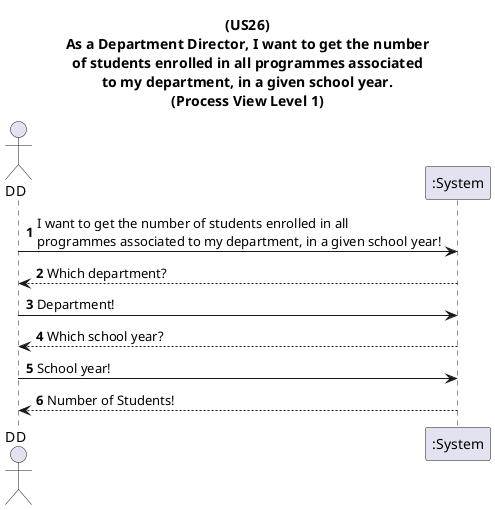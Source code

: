 @startuml
title: (US26)\nAs a Department Director, I want to get the number\nof students enrolled in all programmes associated\nto my department, in a given school year.\n(Process View Level 1)

'note over System
'As a Department Director, I want to get the number
'of students enrolled in all programmes associated
'to my department, in a given school year.
'(Process View Level 1)
'end note

autonumber

actor DD as DD
participant ":System" as System

DD -> System: I want to get the number of students enrolled in all\nprogrammes associated to my department, in a given school year!
DD <-- System: Which department?
DD -> System: Department!
DD <-- System: Which school year?
DD -> System: School year!
DD <-- System: Number of Students!
@enduml
